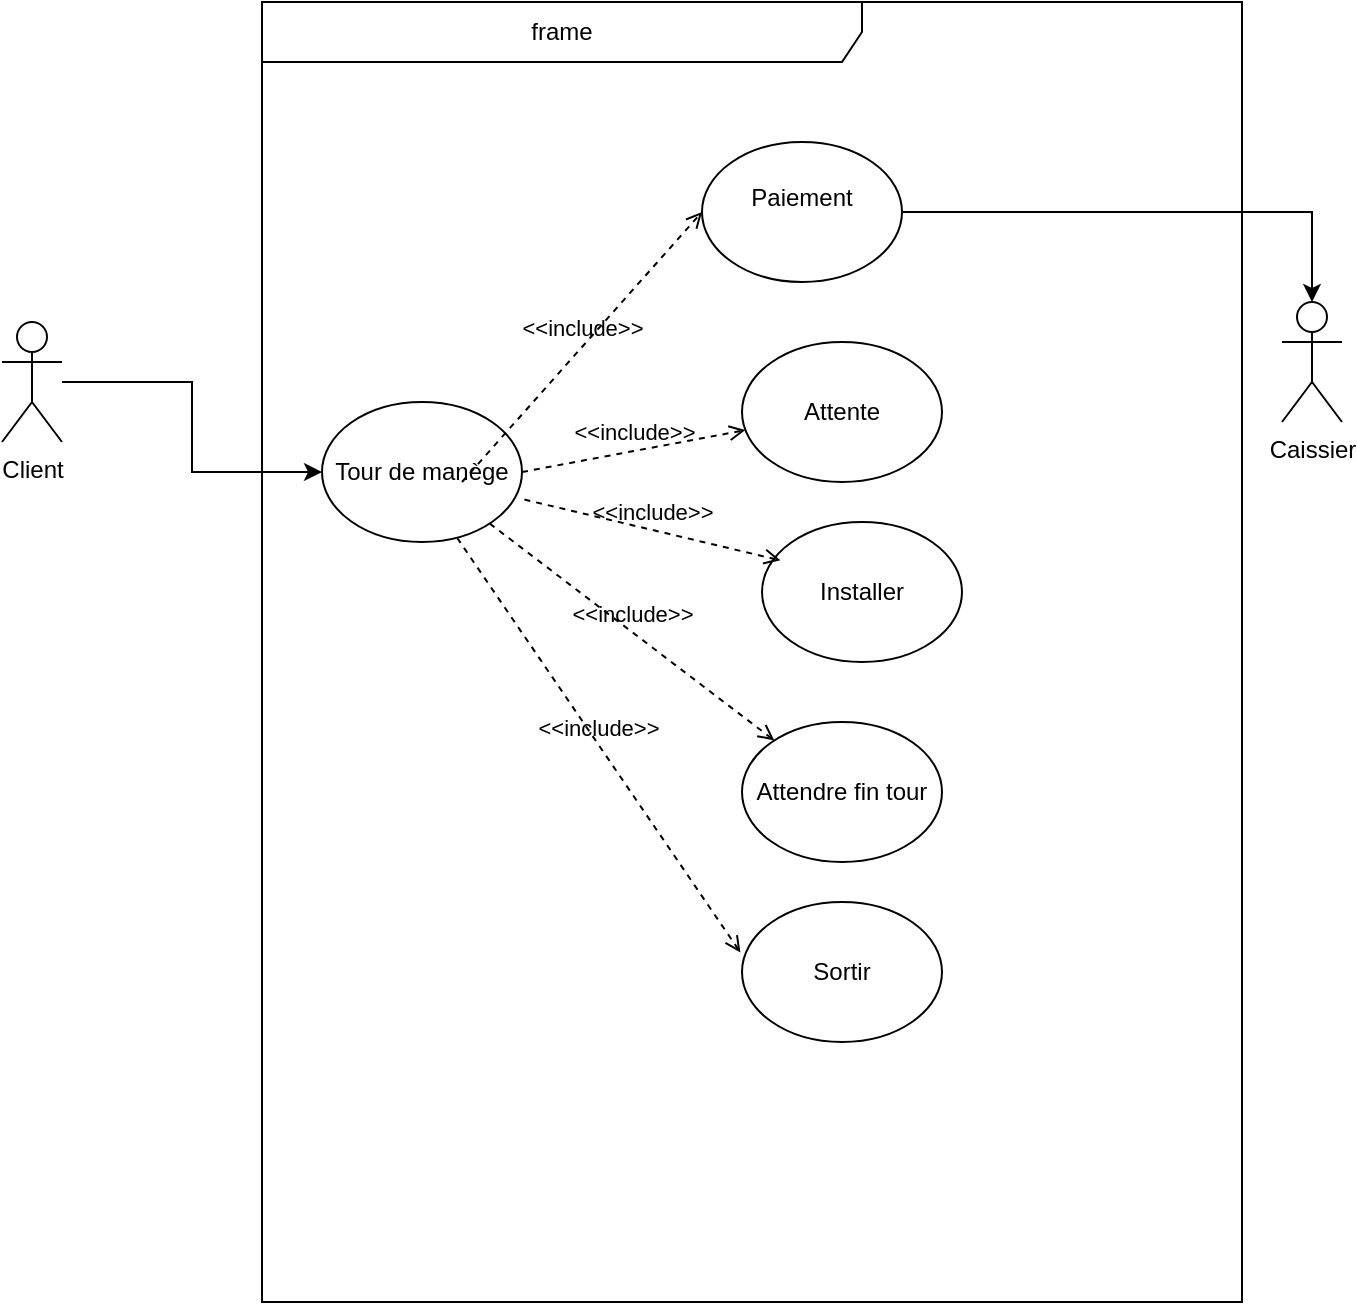 <mxfile version="24.1.0" type="device">
  <diagram name="Page-1" id="pjPmQMq-xpTzT-B9CCRX">
    <mxGraphModel dx="1909" dy="1129" grid="1" gridSize="10" guides="1" tooltips="1" connect="1" arrows="1" fold="1" page="1" pageScale="1" pageWidth="827" pageHeight="1169" math="0" shadow="0">
      <root>
        <mxCell id="0" />
        <mxCell id="1" parent="0" />
        <mxCell id="Y1R60VM9oQ_5XT8ziqEK-10" value="frame" style="shape=umlFrame;whiteSpace=wrap;html=1;pointerEvents=0;width=300;height=30;" vertex="1" parent="1">
          <mxGeometry x="230" y="80" width="490" height="650" as="geometry" />
        </mxCell>
        <mxCell id="Y1R60VM9oQ_5XT8ziqEK-32" style="edgeStyle=orthogonalEdgeStyle;rounded=0;orthogonalLoop=1;jettySize=auto;html=1;" edge="1" parent="1" source="Y1R60VM9oQ_5XT8ziqEK-11" target="Y1R60VM9oQ_5XT8ziqEK-14">
          <mxGeometry relative="1" as="geometry" />
        </mxCell>
        <mxCell id="Y1R60VM9oQ_5XT8ziqEK-11" value="Client" style="shape=umlActor;verticalLabelPosition=bottom;verticalAlign=top;html=1;" vertex="1" parent="1">
          <mxGeometry x="100" y="240" width="30" height="60" as="geometry" />
        </mxCell>
        <mxCell id="Y1R60VM9oQ_5XT8ziqEK-14" value="Tour de manège" style="ellipse;whiteSpace=wrap;html=1;" vertex="1" parent="1">
          <mxGeometry x="260" y="280" width="100" height="70" as="geometry" />
        </mxCell>
        <mxCell id="Y1R60VM9oQ_5XT8ziqEK-15" value="&amp;lt;&amp;lt;include&amp;gt;&amp;gt;" style="html=1;verticalAlign=bottom;labelBackgroundColor=none;endArrow=open;endFill=0;dashed=1;rounded=0;entryX=0;entryY=0.5;entryDx=0;entryDy=0;" edge="1" parent="1" target="Y1R60VM9oQ_5XT8ziqEK-17">
          <mxGeometry width="160" relative="1" as="geometry">
            <mxPoint x="330" y="320" as="sourcePoint" />
            <mxPoint x="490" y="320" as="targetPoint" />
          </mxGeometry>
        </mxCell>
        <mxCell id="Y1R60VM9oQ_5XT8ziqEK-28" style="edgeStyle=orthogonalEdgeStyle;rounded=0;orthogonalLoop=1;jettySize=auto;html=1;" edge="1" parent="1" source="Y1R60VM9oQ_5XT8ziqEK-17" target="Y1R60VM9oQ_5XT8ziqEK-26">
          <mxGeometry relative="1" as="geometry" />
        </mxCell>
        <mxCell id="Y1R60VM9oQ_5XT8ziqEK-17" value="Paiement&lt;div&gt;&lt;br&gt;&lt;/div&gt;" style="ellipse;whiteSpace=wrap;html=1;" vertex="1" parent="1">
          <mxGeometry x="450" y="150" width="100" height="70" as="geometry" />
        </mxCell>
        <mxCell id="Y1R60VM9oQ_5XT8ziqEK-18" value="Attente" style="ellipse;whiteSpace=wrap;html=1;" vertex="1" parent="1">
          <mxGeometry x="470" y="250" width="100" height="70" as="geometry" />
        </mxCell>
        <mxCell id="Y1R60VM9oQ_5XT8ziqEK-19" value="Installer" style="ellipse;whiteSpace=wrap;html=1;" vertex="1" parent="1">
          <mxGeometry x="480" y="340" width="100" height="70" as="geometry" />
        </mxCell>
        <mxCell id="Y1R60VM9oQ_5XT8ziqEK-20" value="Attendre fin tour" style="ellipse;whiteSpace=wrap;html=1;" vertex="1" parent="1">
          <mxGeometry x="470" y="440" width="100" height="70" as="geometry" />
        </mxCell>
        <mxCell id="Y1R60VM9oQ_5XT8ziqEK-21" value="Sortir" style="ellipse;whiteSpace=wrap;html=1;" vertex="1" parent="1">
          <mxGeometry x="470" y="530" width="100" height="70" as="geometry" />
        </mxCell>
        <mxCell id="Y1R60VM9oQ_5XT8ziqEK-22" value="&amp;lt;&amp;lt;include&amp;gt;&amp;gt;" style="html=1;verticalAlign=bottom;labelBackgroundColor=none;endArrow=open;endFill=0;dashed=1;rounded=0;exitX=1;exitY=0.5;exitDx=0;exitDy=0;" edge="1" parent="1" source="Y1R60VM9oQ_5XT8ziqEK-14" target="Y1R60VM9oQ_5XT8ziqEK-18">
          <mxGeometry width="160" relative="1" as="geometry">
            <mxPoint x="340" y="330" as="sourcePoint" />
            <mxPoint x="390" y="195" as="targetPoint" />
          </mxGeometry>
        </mxCell>
        <mxCell id="Y1R60VM9oQ_5XT8ziqEK-26" value="Caissier" style="shape=umlActor;verticalLabelPosition=bottom;verticalAlign=top;html=1;" vertex="1" parent="1">
          <mxGeometry x="740" y="230" width="30" height="60" as="geometry" />
        </mxCell>
        <mxCell id="Y1R60VM9oQ_5XT8ziqEK-29" value="&amp;lt;&amp;lt;include&amp;gt;&amp;gt;" style="html=1;verticalAlign=bottom;labelBackgroundColor=none;endArrow=open;endFill=0;dashed=1;rounded=0;exitX=1.012;exitY=0.697;exitDx=0;exitDy=0;entryX=0.092;entryY=0.274;entryDx=0;entryDy=0;entryPerimeter=0;exitPerimeter=0;" edge="1" parent="1" source="Y1R60VM9oQ_5XT8ziqEK-14" target="Y1R60VM9oQ_5XT8ziqEK-19">
          <mxGeometry width="160" relative="1" as="geometry">
            <mxPoint x="370" y="325" as="sourcePoint" />
            <mxPoint x="482" y="304" as="targetPoint" />
          </mxGeometry>
        </mxCell>
        <mxCell id="Y1R60VM9oQ_5XT8ziqEK-30" value="&amp;lt;&amp;lt;include&amp;gt;&amp;gt;" style="html=1;verticalAlign=bottom;labelBackgroundColor=none;endArrow=open;endFill=0;dashed=1;rounded=0;" edge="1" parent="1" source="Y1R60VM9oQ_5XT8ziqEK-14" target="Y1R60VM9oQ_5XT8ziqEK-20">
          <mxGeometry width="160" relative="1" as="geometry">
            <mxPoint x="320" y="451" as="sourcePoint" />
            <mxPoint x="432" y="430" as="targetPoint" />
          </mxGeometry>
        </mxCell>
        <mxCell id="Y1R60VM9oQ_5XT8ziqEK-31" value="&amp;lt;&amp;lt;include&amp;gt;&amp;gt;" style="html=1;verticalAlign=bottom;labelBackgroundColor=none;endArrow=open;endFill=0;dashed=1;rounded=0;exitX=0.676;exitY=0.971;exitDx=0;exitDy=0;entryX=-0.008;entryY=0.36;entryDx=0;entryDy=0;entryPerimeter=0;exitPerimeter=0;" edge="1" parent="1" source="Y1R60VM9oQ_5XT8ziqEK-14" target="Y1R60VM9oQ_5XT8ziqEK-21">
          <mxGeometry width="160" relative="1" as="geometry">
            <mxPoint x="390" y="345" as="sourcePoint" />
            <mxPoint x="502" y="324" as="targetPoint" />
            <Array as="points" />
          </mxGeometry>
        </mxCell>
      </root>
    </mxGraphModel>
  </diagram>
</mxfile>
